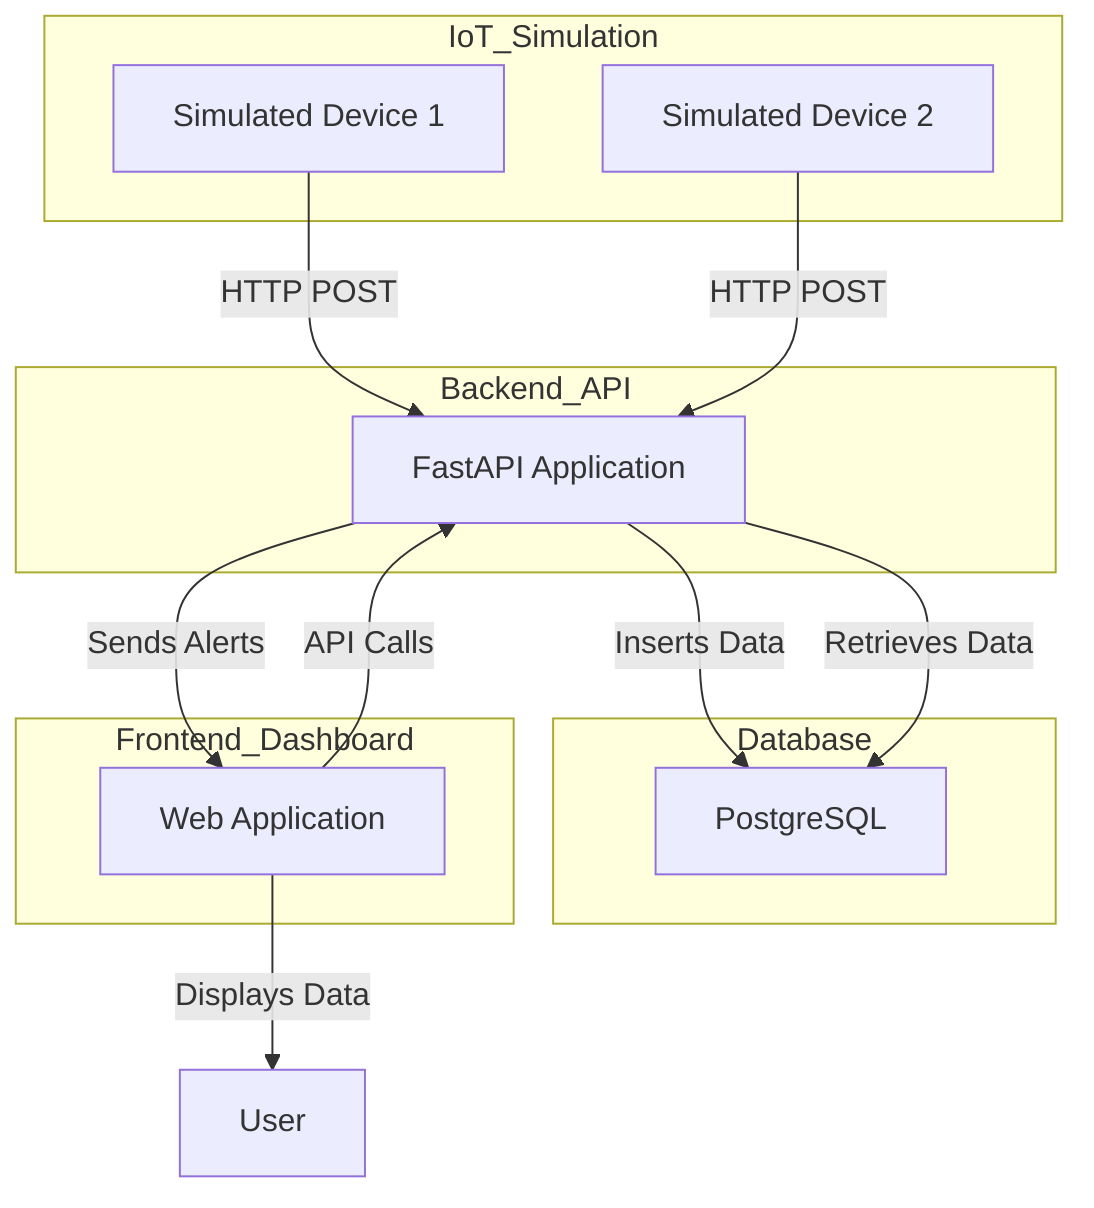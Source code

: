 flowchart TD
    subgraph IoT_Simulation
        direction TB
        A1[Simulated Device 1]
        A2[Simulated Device 2]
    end
    subgraph Backend_API
        B[FastAPI Application]
    end
    subgraph Database
        C[PostgreSQL]
    end
    subgraph Frontend_Dashboard
        D[Web Application]
    end
    A1 -- HTTP POST --> B
    A2 -- HTTP POST --> B
    B -- Inserts Data --> C
    D -- API Calls --> B
    B -- Retrieves Data --> C
    D -- Displays Data --> User[User]
    B -- Sends Alerts --> D